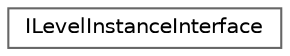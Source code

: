 digraph "Graphical Class Hierarchy"
{
 // INTERACTIVE_SVG=YES
 // LATEX_PDF_SIZE
  bgcolor="transparent";
  edge [fontname=Helvetica,fontsize=10,labelfontname=Helvetica,labelfontsize=10];
  node [fontname=Helvetica,fontsize=10,shape=box,height=0.2,width=0.4];
  rankdir="LR";
  Node0 [id="Node000000",label="ILevelInstanceInterface",height=0.2,width=0.4,color="grey40", fillcolor="white", style="filled",URL="$d5/da9/classILevelInstanceInterface.html",tooltip="Interface to be implemented by Actor classes to implement support for LevelInstances."];
}
